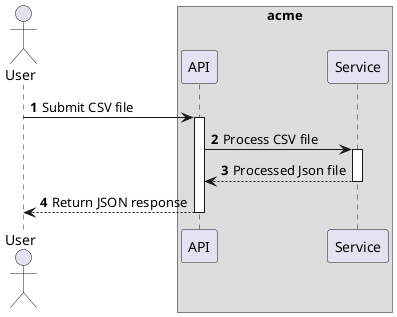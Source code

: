@startuml
'https://plantuml.com/sequence-diagram

autonumber

actor User
box "acme"
    participant API
    participant Service
end box

User -> API: Submit CSV file
activate API
API -> Service: Process CSV file
activate Service
Service --> API: Processed Json file
deactivate Service
API --> User: Return JSON response
deactivate API
@enduml
